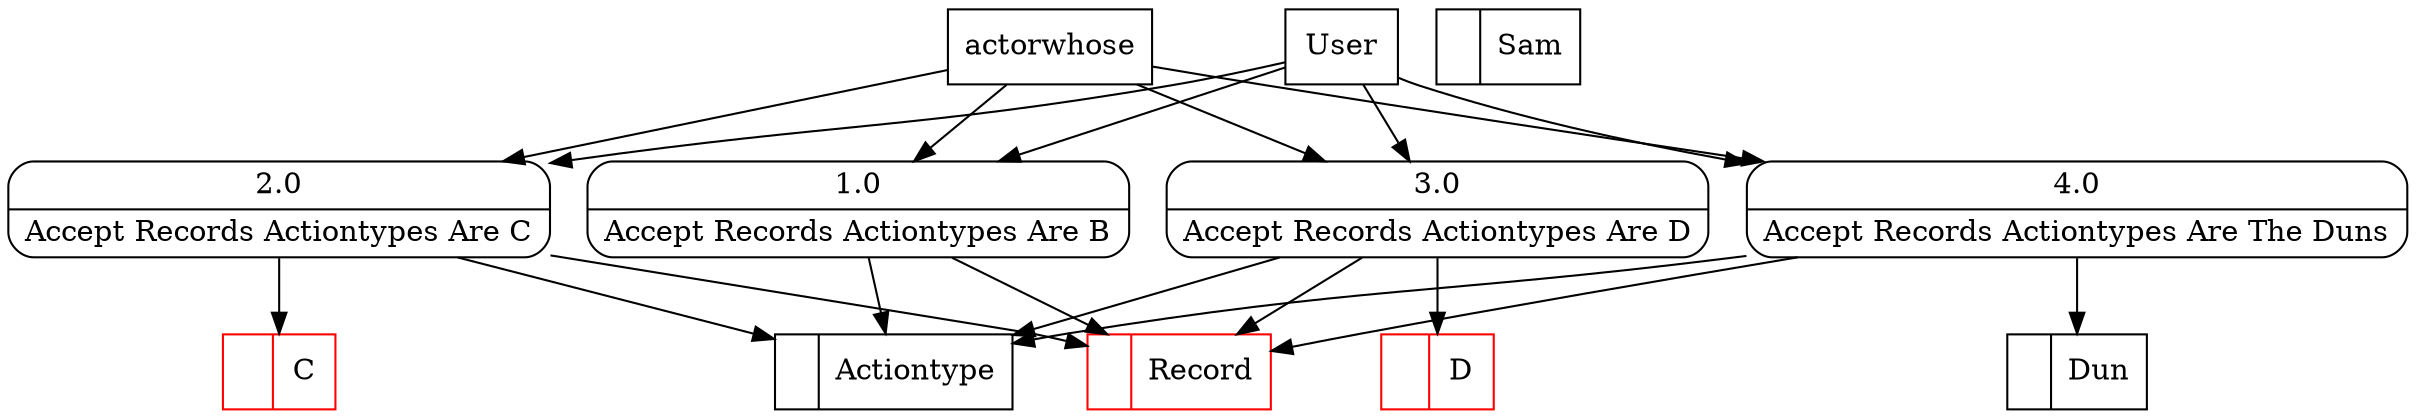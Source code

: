 digraph dfd2{ 
node[shape=record]
200 [label="<f0>  |<f1> C " color=red];
201 [label="<f0>  |<f1> D " color=red];
202 [label="<f0>  |<f1> Record " color=red];
203 [label="<f0>  |<f1> Dun " ];
204 [label="<f0>  |<f1> Actiontype " ];
205 [label="<f0>  |<f1> Sam " ];
206 [label="actorwhose" shape=box];
207 [label="User" shape=box];
208 [label="{<f0> 1.0|<f1> Accept Records Actiontypes Are B }" shape=Mrecord];
209 [label="{<f0> 2.0|<f1> Accept Records Actiontypes Are C }" shape=Mrecord];
210 [label="{<f0> 3.0|<f1> Accept Records Actiontypes Are D }" shape=Mrecord];
211 [label="{<f0> 4.0|<f1> Accept Records Actiontypes Are The Duns }" shape=Mrecord];
206 -> 208
206 -> 209
206 -> 210
206 -> 211
207 -> 208
207 -> 209
207 -> 210
207 -> 211
208 -> 202
208 -> 204
209 -> 200
209 -> 202
209 -> 204
210 -> 201
210 -> 202
210 -> 204
211 -> 203
211 -> 202
211 -> 204
}